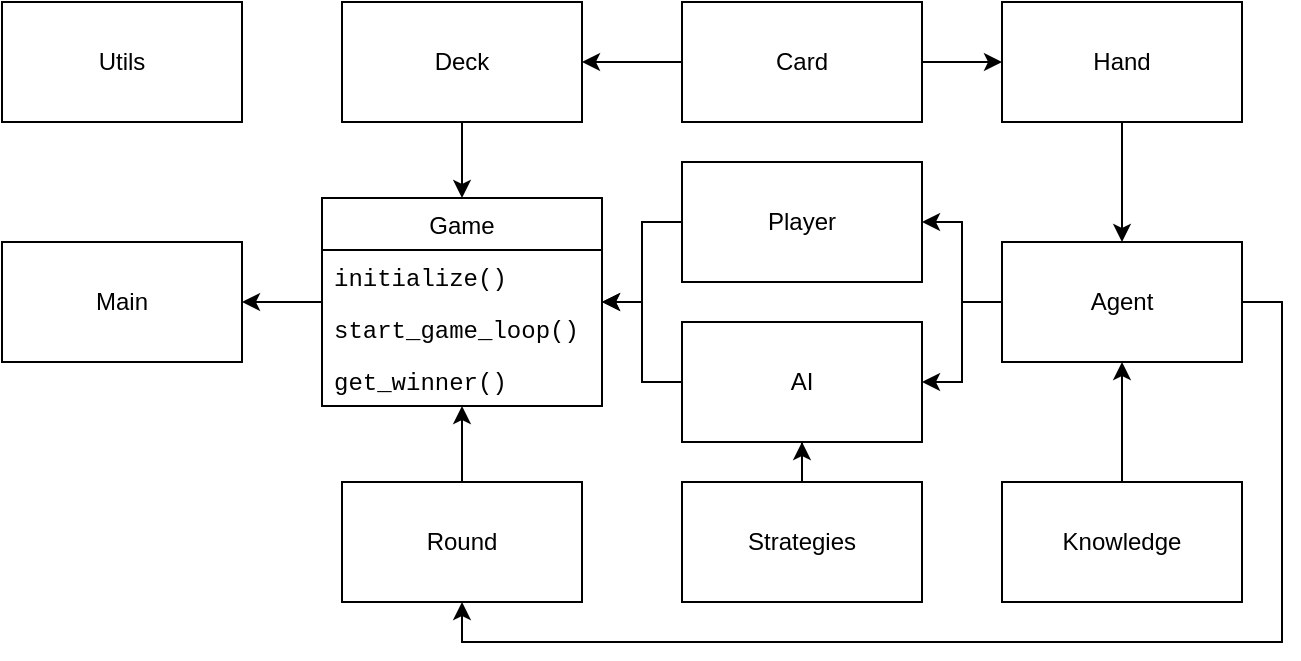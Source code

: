 <mxfile version="13.11.0" type="device"><diagram id="q0ZMTNV85QUMgOmcaqP7" name="Seite-1"><mxGraphModel dx="1038" dy="528" grid="1" gridSize="10" guides="1" tooltips="1" connect="1" arrows="1" fold="1" page="1" pageScale="1" pageWidth="827" pageHeight="1169" math="0" shadow="0"><root><mxCell id="0"/><mxCell id="1" parent="0"/><mxCell id="vPegXnEQbbKve5-i6yx6-1" value="Main" style="rounded=0;whiteSpace=wrap;html=1;" parent="1" vertex="1"><mxGeometry x="20" y="120" width="120" height="60" as="geometry"/></mxCell><mxCell id="vPegXnEQbbKve5-i6yx6-31" style="edgeStyle=orthogonalEdgeStyle;rounded=0;orthogonalLoop=1;jettySize=auto;html=1;entryX=1;entryY=0.5;entryDx=0;entryDy=0;fontFamily=Helvetica;" parent="1" source="vPegXnEQbbKve5-i6yx6-2" target="vPegXnEQbbKve5-i6yx6-7" edge="1"><mxGeometry relative="1" as="geometry"/></mxCell><mxCell id="vPegXnEQbbKve5-i6yx6-33" style="edgeStyle=orthogonalEdgeStyle;rounded=0;orthogonalLoop=1;jettySize=auto;html=1;entryX=0;entryY=0.5;entryDx=0;entryDy=0;fontFamily=Helvetica;" parent="1" source="vPegXnEQbbKve5-i6yx6-2" target="vPegXnEQbbKve5-i6yx6-5" edge="1"><mxGeometry relative="1" as="geometry"/></mxCell><mxCell id="vPegXnEQbbKve5-i6yx6-2" value="Card" style="rounded=0;whiteSpace=wrap;html=1;" parent="1" vertex="1"><mxGeometry x="360" width="120" height="60" as="geometry"/></mxCell><mxCell id="vPegXnEQbbKve5-i6yx6-30" style="edgeStyle=orthogonalEdgeStyle;rounded=0;orthogonalLoop=1;jettySize=auto;html=1;fontFamily=Helvetica;" parent="1" source="vPegXnEQbbKve5-i6yx6-3" target="vPegXnEQbbKve5-i6yx6-10" edge="1"><mxGeometry relative="1" as="geometry"/></mxCell><mxCell id="vPegXnEQbbKve5-i6yx6-3" value="Round" style="rounded=0;whiteSpace=wrap;html=1;" parent="1" vertex="1"><mxGeometry x="190" y="240" width="120" height="60" as="geometry"/></mxCell><mxCell id="vPegXnEQbbKve5-i6yx6-22" value="" style="edgeStyle=orthogonalEdgeStyle;rounded=0;orthogonalLoop=1;jettySize=auto;html=1;fontFamily=Courier New;" parent="1" source="vPegXnEQbbKve5-i6yx6-5" target="vPegXnEQbbKve5-i6yx6-6" edge="1"><mxGeometry relative="1" as="geometry"/></mxCell><mxCell id="vPegXnEQbbKve5-i6yx6-5" value="Hand" style="rounded=0;whiteSpace=wrap;html=1;" parent="1" vertex="1"><mxGeometry x="520" width="120" height="60" as="geometry"/></mxCell><mxCell id="vPegXnEQbbKve5-i6yx6-19" style="edgeStyle=orthogonalEdgeStyle;rounded=0;orthogonalLoop=1;jettySize=auto;html=1;entryX=1;entryY=0.5;entryDx=0;entryDy=0;fontFamily=Courier New;" parent="1" source="vPegXnEQbbKve5-i6yx6-6" target="vPegXnEQbbKve5-i6yx6-17" edge="1"><mxGeometry relative="1" as="geometry"/></mxCell><mxCell id="vPegXnEQbbKve5-i6yx6-20" style="edgeStyle=orthogonalEdgeStyle;rounded=0;orthogonalLoop=1;jettySize=auto;html=1;entryX=1;entryY=0.5;entryDx=0;entryDy=0;fontFamily=Courier New;" parent="1" source="vPegXnEQbbKve5-i6yx6-6" target="vPegXnEQbbKve5-i6yx6-18" edge="1"><mxGeometry relative="1" as="geometry"/></mxCell><mxCell id="Eq43m5qnKQtGb8XLhGgg-10" style="edgeStyle=orthogonalEdgeStyle;rounded=0;orthogonalLoop=1;jettySize=auto;html=1;exitX=1;exitY=0.5;exitDx=0;exitDy=0;entryX=0.5;entryY=1;entryDx=0;entryDy=0;" edge="1" parent="1" source="vPegXnEQbbKve5-i6yx6-6" target="vPegXnEQbbKve5-i6yx6-3"><mxGeometry relative="1" as="geometry"/></mxCell><mxCell id="vPegXnEQbbKve5-i6yx6-6" value="Agent" style="rounded=0;whiteSpace=wrap;html=1;" parent="1" vertex="1"><mxGeometry x="520" y="120" width="120" height="60" as="geometry"/></mxCell><mxCell id="vPegXnEQbbKve5-i6yx6-29" style="edgeStyle=orthogonalEdgeStyle;rounded=0;orthogonalLoop=1;jettySize=auto;html=1;fontFamily=Helvetica;" parent="1" source="vPegXnEQbbKve5-i6yx6-7" target="vPegXnEQbbKve5-i6yx6-10" edge="1"><mxGeometry relative="1" as="geometry"/></mxCell><mxCell id="vPegXnEQbbKve5-i6yx6-7" value="Deck" style="rounded=0;whiteSpace=wrap;html=1;" parent="1" vertex="1"><mxGeometry x="190" width="120" height="60" as="geometry"/></mxCell><mxCell id="vPegXnEQbbKve5-i6yx6-8" value="Utils" style="rounded=0;whiteSpace=wrap;html=1;" parent="1" vertex="1"><mxGeometry x="20" width="120" height="60" as="geometry"/></mxCell><mxCell id="vPegXnEQbbKve5-i6yx6-10" value="Game" style="swimlane;fontStyle=0;childLayout=stackLayout;horizontal=1;startSize=26;horizontalStack=0;resizeParent=1;resizeParentMax=0;resizeLast=0;collapsible=1;marginBottom=0;" parent="1" vertex="1"><mxGeometry x="180" y="98" width="140" height="104" as="geometry"><mxRectangle x="360" y="88" width="50" height="26" as="alternateBounds"/></mxGeometry></mxCell><mxCell id="vPegXnEQbbKve5-i6yx6-11" value="initialize()" style="text;strokeColor=none;fillColor=none;align=left;verticalAlign=top;spacingLeft=4;spacingRight=4;overflow=hidden;rotatable=0;points=[[0,0.5],[1,0.5]];portConstraint=eastwest;fontFamily=Courier New;" parent="vPegXnEQbbKve5-i6yx6-10" vertex="1"><mxGeometry y="26" width="140" height="26" as="geometry"/></mxCell><mxCell id="vPegXnEQbbKve5-i6yx6-12" value="start_game_loop()" style="text;strokeColor=none;fillColor=none;align=left;verticalAlign=top;spacingLeft=4;spacingRight=4;overflow=hidden;rotatable=0;points=[[0,0.5],[1,0.5]];portConstraint=eastwest;fontFamily=Courier New;" parent="vPegXnEQbbKve5-i6yx6-10" vertex="1"><mxGeometry y="52" width="140" height="26" as="geometry"/></mxCell><mxCell id="vPegXnEQbbKve5-i6yx6-13" value="get_winner()" style="text;strokeColor=none;fillColor=none;align=left;verticalAlign=top;spacingLeft=4;spacingRight=4;overflow=hidden;rotatable=0;points=[[0,0.5],[1,0.5]];portConstraint=eastwest;fontFamily=Courier New;" parent="vPegXnEQbbKve5-i6yx6-10" vertex="1"><mxGeometry y="78" width="140" height="26" as="geometry"/></mxCell><mxCell id="vPegXnEQbbKve5-i6yx6-15" style="edgeStyle=orthogonalEdgeStyle;rounded=0;orthogonalLoop=1;jettySize=auto;html=1;entryX=1;entryY=0.5;entryDx=0;entryDy=0;fontFamily=Courier New;" parent="1" source="vPegXnEQbbKve5-i6yx6-12" target="vPegXnEQbbKve5-i6yx6-1" edge="1"><mxGeometry relative="1" as="geometry"><Array as="points"><mxPoint x="180" y="150"/><mxPoint x="180" y="150"/></Array></mxGeometry></mxCell><mxCell id="vPegXnEQbbKve5-i6yx6-34" style="edgeStyle=orthogonalEdgeStyle;rounded=0;orthogonalLoop=1;jettySize=auto;html=1;fontFamily=Helvetica;" parent="1" source="vPegXnEQbbKve5-i6yx6-17" target="vPegXnEQbbKve5-i6yx6-10" edge="1"><mxGeometry relative="1" as="geometry"/></mxCell><mxCell id="vPegXnEQbbKve5-i6yx6-17" value="Player" style="rounded=0;whiteSpace=wrap;html=1;" parent="1" vertex="1"><mxGeometry x="360" y="80" width="120" height="60" as="geometry"/></mxCell><mxCell id="vPegXnEQbbKve5-i6yx6-35" style="edgeStyle=orthogonalEdgeStyle;rounded=0;orthogonalLoop=1;jettySize=auto;html=1;fontFamily=Helvetica;" parent="1" source="vPegXnEQbbKve5-i6yx6-18" target="vPegXnEQbbKve5-i6yx6-10" edge="1"><mxGeometry relative="1" as="geometry"/></mxCell><mxCell id="vPegXnEQbbKve5-i6yx6-18" value="AI" style="rounded=0;whiteSpace=wrap;html=1;" parent="1" vertex="1"><mxGeometry x="360" y="160" width="120" height="60" as="geometry"/></mxCell><mxCell id="Eq43m5qnKQtGb8XLhGgg-9" style="edgeStyle=orthogonalEdgeStyle;rounded=0;orthogonalLoop=1;jettySize=auto;html=1;entryX=0.5;entryY=1;entryDx=0;entryDy=0;" edge="1" parent="1" source="Eq43m5qnKQtGb8XLhGgg-2" target="vPegXnEQbbKve5-i6yx6-6"><mxGeometry relative="1" as="geometry"/></mxCell><mxCell id="Eq43m5qnKQtGb8XLhGgg-2" value="Knowledge" style="rounded=0;whiteSpace=wrap;html=1;" vertex="1" parent="1"><mxGeometry x="520" y="240" width="120" height="60" as="geometry"/></mxCell><mxCell id="Eq43m5qnKQtGb8XLhGgg-4" style="edgeStyle=orthogonalEdgeStyle;rounded=0;orthogonalLoop=1;jettySize=auto;html=1;entryX=0.5;entryY=1;entryDx=0;entryDy=0;" edge="1" parent="1" source="Eq43m5qnKQtGb8XLhGgg-3" target="vPegXnEQbbKve5-i6yx6-18"><mxGeometry relative="1" as="geometry"/></mxCell><mxCell id="Eq43m5qnKQtGb8XLhGgg-3" value="Strategies" style="rounded=0;whiteSpace=wrap;html=1;" vertex="1" parent="1"><mxGeometry x="360" y="240" width="120" height="60" as="geometry"/></mxCell></root></mxGraphModel></diagram></mxfile>